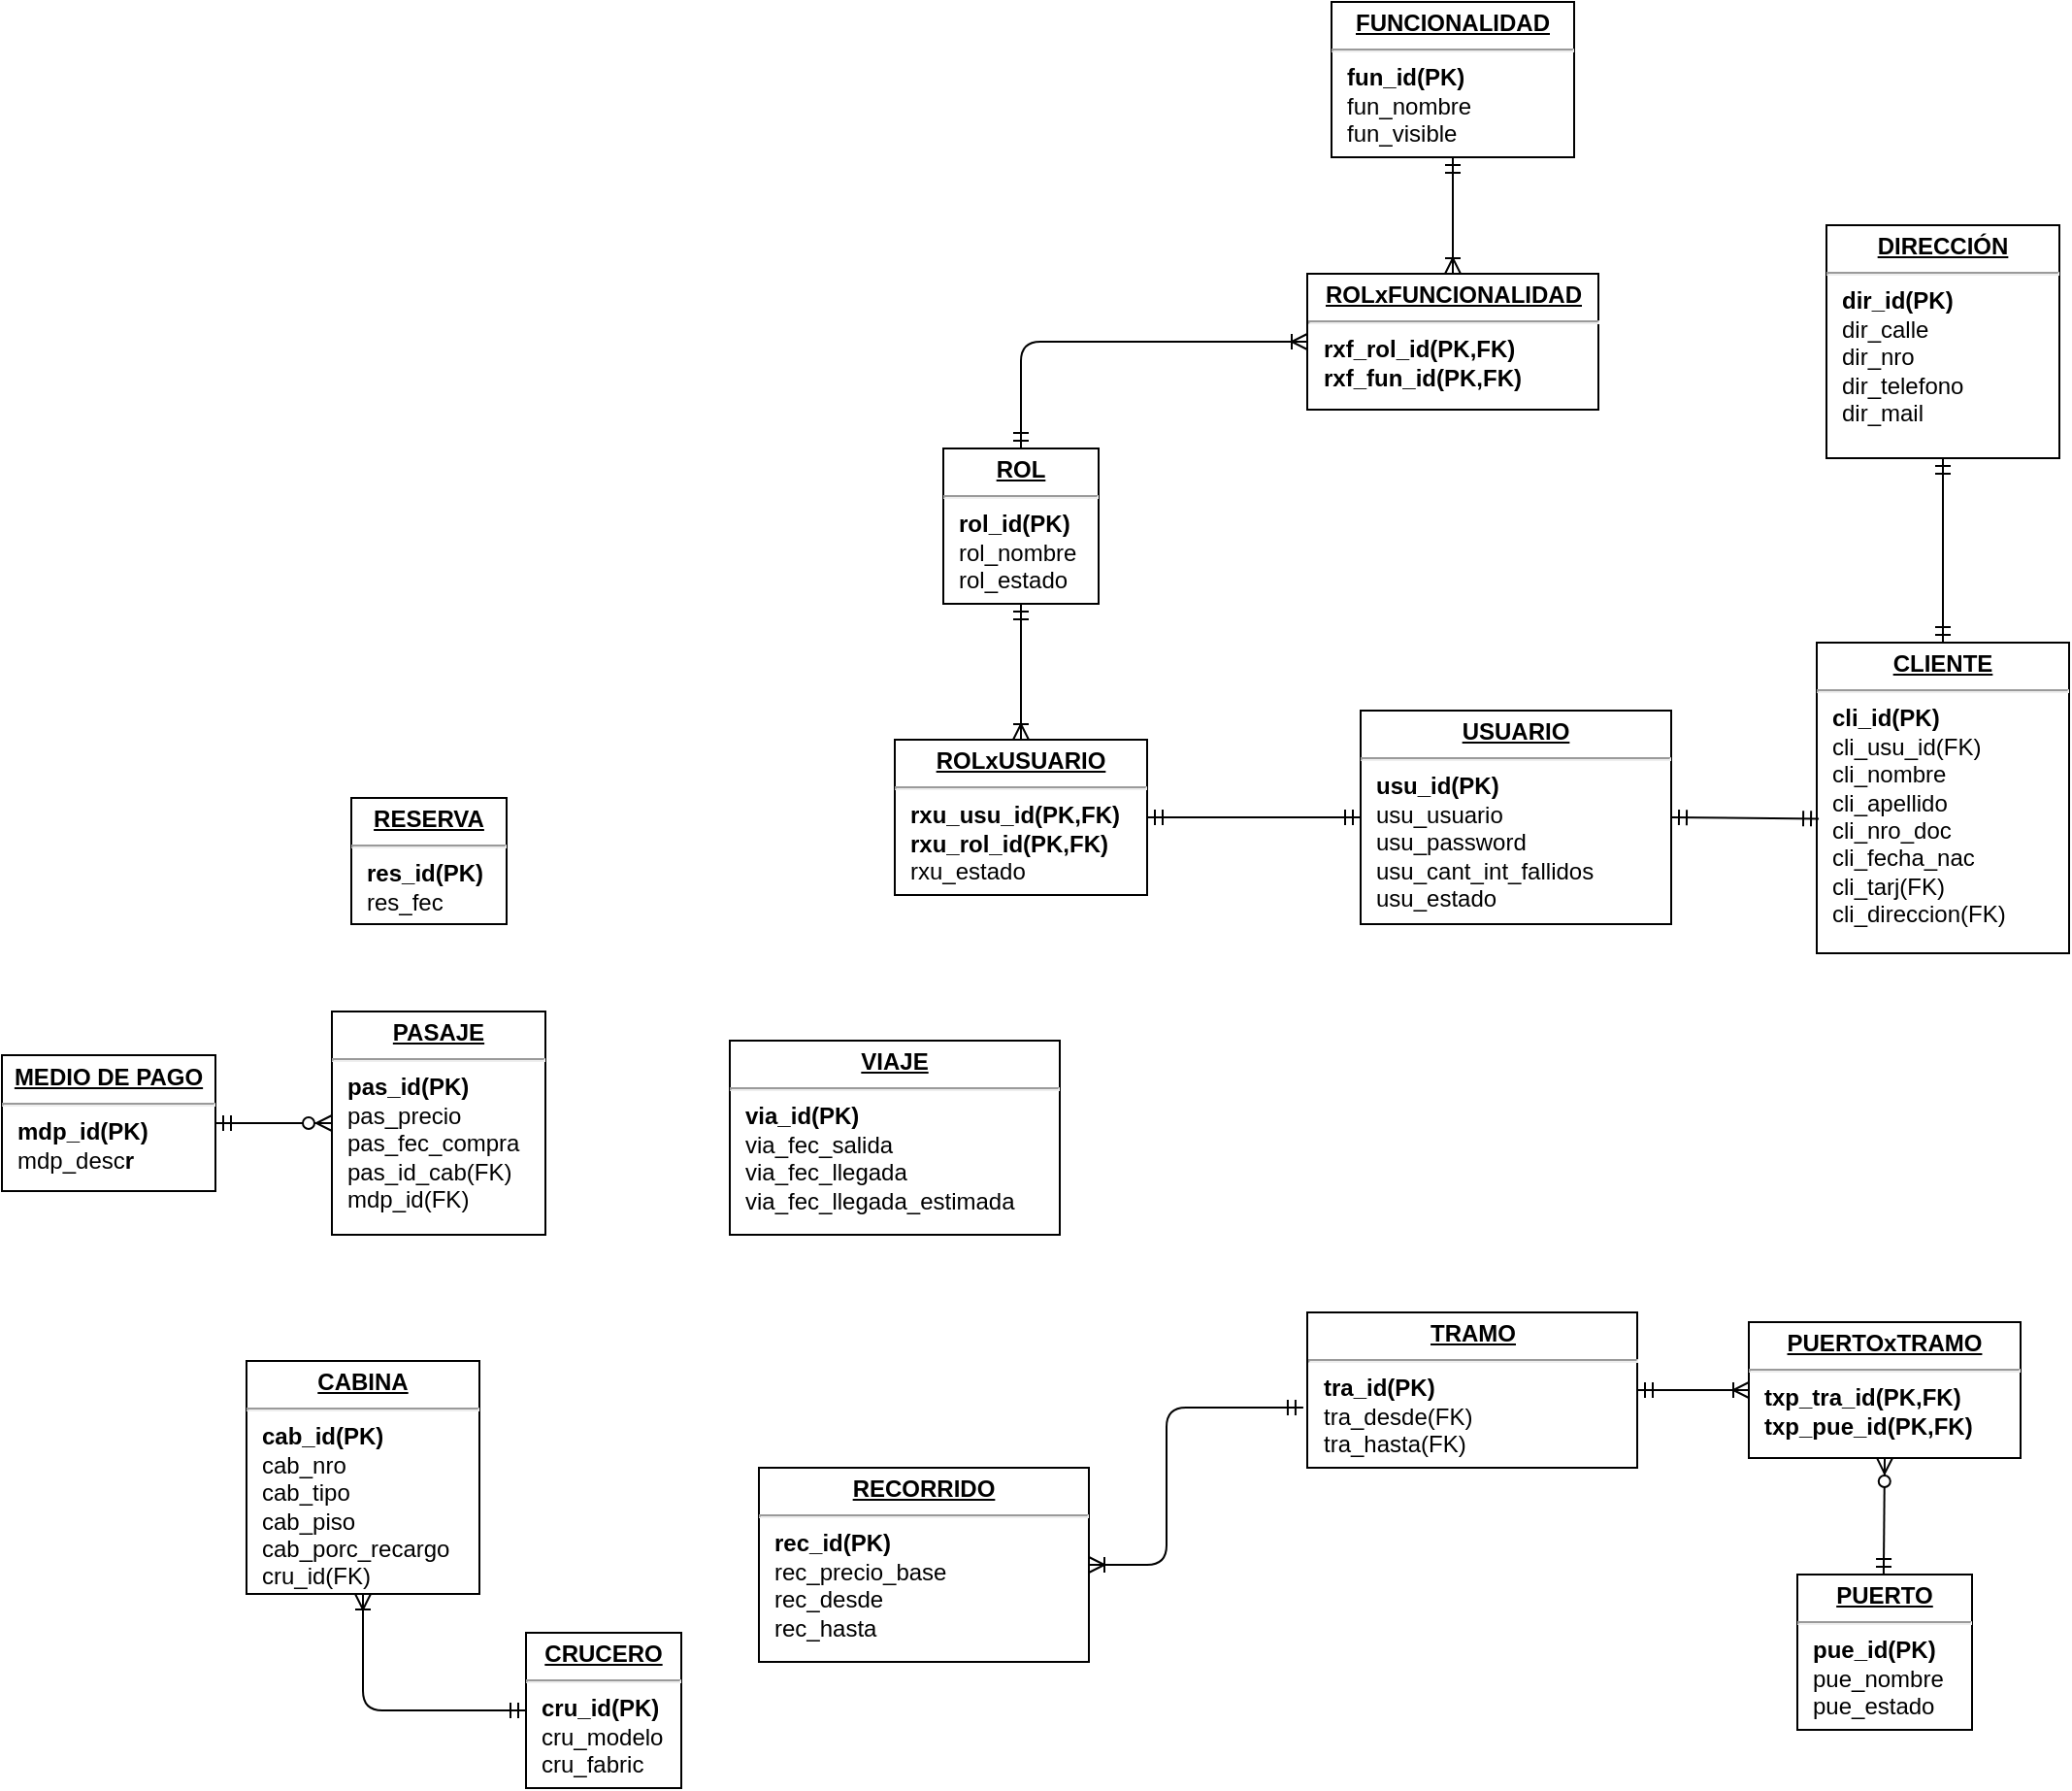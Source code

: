 <mxfile version="10.6.3" type="device"><diagram id="G7cc0eijg_ljVJTMk-F5" name="Page-1"><mxGraphModel dx="1758" dy="481" grid="1" gridSize="10" guides="1" tooltips="1" connect="1" arrows="1" fold="1" page="1" pageScale="1" pageWidth="827" pageHeight="1169" math="0" shadow="0"><root><mxCell id="0"/><mxCell id="1" parent="0"/><mxCell id="Cb81fc_B9MmlHF2-QFJF-2" value="&lt;p style=&quot;margin: 0px ; margin-top: 4px ; text-align: center ; text-decoration: underline&quot;&gt;&lt;b&gt;DIRECCIÓN&lt;/b&gt;&lt;/p&gt;&lt;hr&gt;&lt;p style=&quot;margin: 0px ; margin-left: 8px&quot;&gt;&lt;b&gt;dir_id(PK)&lt;/b&gt;&lt;br&gt;dir_calle&lt;br&gt;dir_nro&lt;/p&gt;&lt;p style=&quot;margin: 0px ; margin-left: 8px&quot;&gt;dir_telefono&lt;/p&gt;&lt;p style=&quot;margin: 0px ; margin-left: 8px&quot;&gt;dir_mail&lt;br&gt;&lt;/p&gt;" style="verticalAlign=top;align=left;overflow=fill;fontSize=12;fontFamily=Helvetica;html=1;" vertex="1" parent="1"><mxGeometry x="340" y="145" width="120" height="120" as="geometry"/></mxCell><mxCell id="Cb81fc_B9MmlHF2-QFJF-3" value="&lt;p style=&quot;margin: 0px ; margin-top: 4px ; text-align: center ; text-decoration: underline&quot;&gt;&lt;b&gt;FUNCIONALIDAD&lt;/b&gt;&lt;br&gt;&lt;/p&gt;&lt;hr&gt;&lt;p style=&quot;margin: 0px ; margin-left: 8px&quot;&gt;&lt;b&gt;fun_id(PK)&lt;/b&gt;&lt;br&gt;fun_nombre&lt;br&gt;fun_visible&lt;/p&gt;" style="verticalAlign=top;align=left;overflow=fill;fontSize=12;fontFamily=Helvetica;html=1;" vertex="1" parent="1"><mxGeometry x="85" y="30" width="125" height="80" as="geometry"/></mxCell><mxCell id="Cb81fc_B9MmlHF2-QFJF-4" value="&lt;p style=&quot;margin: 0px ; margin-top: 4px ; text-align: center ; text-decoration: underline&quot;&gt;&lt;b&gt;ROLxFUNCIONALIDAD&lt;/b&gt;&lt;br&gt;&lt;/p&gt;&lt;hr&gt;&lt;p style=&quot;margin: 0px ; margin-left: 8px&quot;&gt;&lt;b&gt;rxf_rol_id(PK,FK)&lt;/b&gt;&lt;br&gt;&lt;b&gt;rxf_fun_id(PK,FK)&lt;/b&gt;&lt;br&gt;&lt;/p&gt;" style="verticalAlign=top;align=left;overflow=fill;fontSize=12;fontFamily=Helvetica;html=1;" vertex="1" parent="1"><mxGeometry x="72.5" y="170" width="150" height="70" as="geometry"/></mxCell><mxCell id="Cb81fc_B9MmlHF2-QFJF-5" value="&lt;p style=&quot;margin: 0px ; margin-top: 4px ; text-align: center ; text-decoration: underline&quot;&gt;&lt;b&gt;ROL&lt;/b&gt;&lt;/p&gt;&lt;hr&gt;&lt;p style=&quot;margin: 0px ; margin-left: 8px&quot;&gt;&lt;b&gt;rol_id(PK)&lt;/b&gt;&lt;br&gt;rol_nombre&lt;br&gt;rol_estado&lt;/p&gt;" style="verticalAlign=top;align=left;overflow=fill;fontSize=12;fontFamily=Helvetica;html=1;" vertex="1" parent="1"><mxGeometry x="-115" y="260" width="80" height="80" as="geometry"/></mxCell><mxCell id="Cb81fc_B9MmlHF2-QFJF-6" value="&lt;p style=&quot;margin: 0px ; margin-top: 4px ; text-align: center ; text-decoration: underline&quot;&gt;&lt;b&gt;ROLxUSUARIO&lt;/b&gt;&lt;/p&gt;&lt;hr&gt;&lt;p style=&quot;margin: 0px ; margin-left: 8px&quot;&gt;&lt;b&gt;rxu_usu_id(PK,FK)&lt;/b&gt;&lt;br&gt;&lt;b&gt;rxu_rol_id(PK,FK)&lt;/b&gt;&lt;br&gt;rxu_estado&lt;/p&gt;" style="verticalAlign=top;align=left;overflow=fill;fontSize=12;fontFamily=Helvetica;html=1;" vertex="1" parent="1"><mxGeometry x="-140" y="410" width="130" height="80" as="geometry"/></mxCell><mxCell id="Cb81fc_B9MmlHF2-QFJF-7" value="&lt;p style=&quot;margin: 0px ; margin-top: 4px ; text-align: center ; text-decoration: underline&quot;&gt;&lt;b&gt;USUARIO&lt;/b&gt;&lt;/p&gt;&lt;hr&gt;&lt;p style=&quot;margin: 0px ; margin-left: 8px&quot;&gt;&lt;b&gt;usu_id(PK)&lt;/b&gt;&lt;br&gt;usu_usuario&lt;br&gt;usu_password&lt;/p&gt;&lt;p style=&quot;margin: 0px ; margin-left: 8px&quot;&gt;usu_cant_int_fallidos&lt;/p&gt;&lt;p style=&quot;margin: 0px ; margin-left: 8px&quot;&gt;usu_estado&lt;br&gt;&lt;/p&gt;" style="verticalAlign=top;align=left;overflow=fill;fontSize=12;fontFamily=Helvetica;html=1;" vertex="1" parent="1"><mxGeometry x="100" y="395" width="160" height="110" as="geometry"/></mxCell><mxCell id="Cb81fc_B9MmlHF2-QFJF-8" value="&lt;p style=&quot;margin: 0px ; margin-top: 4px ; text-align: center ; text-decoration: underline&quot;&gt;&lt;b&gt;CLIENTE&lt;/b&gt;&lt;/p&gt;&lt;hr&gt;&lt;p style=&quot;margin: 0px ; margin-left: 8px&quot;&gt;&lt;b&gt;cli_id(PK)&lt;/b&gt;&lt;br&gt;cli_usu_id(FK)&lt;br&gt;cli_nombre&lt;/p&gt;&lt;p style=&quot;margin: 0px ; margin-left: 8px&quot;&gt;cli_apellido&lt;/p&gt;&lt;p style=&quot;margin: 0px ; margin-left: 8px&quot;&gt;cli_nro_doc&lt;/p&gt;&lt;p style=&quot;margin: 0px ; margin-left: 8px&quot;&gt;cli_fecha_nac&lt;/p&gt;&lt;p style=&quot;margin: 0px ; margin-left: 8px&quot;&gt;cli_tarj(FK)&lt;/p&gt;&lt;p style=&quot;margin: 0px ; margin-left: 8px&quot;&gt;cli_direccion(FK)&lt;/p&gt;" style="verticalAlign=top;align=left;overflow=fill;fontSize=12;fontFamily=Helvetica;html=1;gradientColor=#ffffff;" vertex="1" parent="1"><mxGeometry x="335" y="360" width="130" height="160" as="geometry"/></mxCell><mxCell id="Cb81fc_B9MmlHF2-QFJF-11" value="" style="endArrow=ERmandOne;html=1;exitX=0.5;exitY=1;exitDx=0;exitDy=0;entryX=0.5;entryY=0;entryDx=0;entryDy=0;startArrow=ERmandOne;startFill=0;endFill=0;" edge="1" parent="1" source="Cb81fc_B9MmlHF2-QFJF-2" target="Cb81fc_B9MmlHF2-QFJF-8"><mxGeometry width="50" height="50" relative="1" as="geometry"><mxPoint x="410" y="180" as="sourcePoint"/><mxPoint x="420" y="250" as="targetPoint"/></mxGeometry></mxCell><mxCell id="Cb81fc_B9MmlHF2-QFJF-12" value="" style="endArrow=ERmandOne;html=1;entryX=1;entryY=0.5;entryDx=0;entryDy=0;startArrow=ERmandOne;startFill=0;endFill=0;exitX=0.008;exitY=0.567;exitDx=0;exitDy=0;exitPerimeter=0;" edge="1" parent="1" source="Cb81fc_B9MmlHF2-QFJF-8" target="Cb81fc_B9MmlHF2-QFJF-7"><mxGeometry width="50" height="50" relative="1" as="geometry"><mxPoint x="340" y="447" as="sourcePoint"/><mxPoint x="300" y="400" as="targetPoint"/></mxGeometry></mxCell><mxCell id="Cb81fc_B9MmlHF2-QFJF-13" value="" style="endArrow=ERmandOne;html=1;exitX=0;exitY=0.5;exitDx=0;exitDy=0;entryX=1;entryY=0.5;entryDx=0;entryDy=0;startArrow=ERmandOne;startFill=0;endFill=0;" edge="1" parent="1" source="Cb81fc_B9MmlHF2-QFJF-7" target="Cb81fc_B9MmlHF2-QFJF-6"><mxGeometry width="50" height="50" relative="1" as="geometry"><mxPoint x="90" y="364.5" as="sourcePoint"/><mxPoint x="32" y="364.5" as="targetPoint"/><Array as="points"/></mxGeometry></mxCell><mxCell id="Cb81fc_B9MmlHF2-QFJF-14" value="" style="endArrow=ERmandOne;html=1;exitX=0.5;exitY=0;exitDx=0;exitDy=0;startArrow=ERoneToMany;startFill=0;endFill=0;entryX=0.5;entryY=1;entryDx=0;entryDy=0;" edge="1" parent="1" source="Cb81fc_B9MmlHF2-QFJF-6" target="Cb81fc_B9MmlHF2-QFJF-5"><mxGeometry width="50" height="50" relative="1" as="geometry"><mxPoint x="21" y="280" as="sourcePoint"/><mxPoint x="30" y="340" as="targetPoint"/></mxGeometry></mxCell><mxCell id="Cb81fc_B9MmlHF2-QFJF-15" value="" style="endArrow=ERoneToMany;html=1;exitX=0.5;exitY=0;exitDx=0;exitDy=0;startArrow=ERmandOne;startFill=0;endFill=0;entryX=0;entryY=0.5;entryDx=0;entryDy=0;" edge="1" parent="1" source="Cb81fc_B9MmlHF2-QFJF-5" target="Cb81fc_B9MmlHF2-QFJF-4"><mxGeometry width="50" height="50" relative="1" as="geometry"><mxPoint x="193" y="375" as="sourcePoint"/><mxPoint y="230" as="targetPoint"/><Array as="points"><mxPoint x="-75" y="205"/></Array></mxGeometry></mxCell><mxCell id="Cb81fc_B9MmlHF2-QFJF-17" value="" style="endArrow=ERmandOne;html=1;exitX=0.5;exitY=0;exitDx=0;exitDy=0;startArrow=ERoneToMany;startFill=0;endFill=0;entryX=0.5;entryY=1;entryDx=0;entryDy=0;" edge="1" parent="1" source="Cb81fc_B9MmlHF2-QFJF-4" target="Cb81fc_B9MmlHF2-QFJF-3"><mxGeometry width="50" height="50" relative="1" as="geometry"><mxPoint y="170" as="sourcePoint"/><mxPoint x="81" y="132" as="targetPoint"/><Array as="points"/></mxGeometry></mxCell><mxCell id="Cb81fc_B9MmlHF2-QFJF-21" value="&lt;p style=&quot;margin: 0px ; margin-top: 4px ; text-align: center ; text-decoration: underline&quot;&gt;&lt;b&gt;PASAJE&lt;/b&gt;&lt;/p&gt;&lt;hr&gt;&lt;p style=&quot;margin: 0px ; margin-left: 8px&quot;&gt;&lt;b&gt;pas_id(PK)&lt;/b&gt;&lt;/p&gt;&lt;p style=&quot;margin: 0px ; margin-left: 8px&quot;&gt;pas_precio&lt;br&gt;pas_fec_compra&lt;/p&gt;&lt;p style=&quot;margin: 0px ; margin-left: 8px&quot;&gt;pas_id_cab(FK)&lt;/p&gt;&lt;p style=&quot;margin: 0px ; margin-left: 8px&quot;&gt;mdp_id(FK)&lt;br&gt;&lt;/p&gt;" style="verticalAlign=top;align=left;overflow=fill;fontSize=12;fontFamily=Helvetica;html=1;" vertex="1" parent="1"><mxGeometry x="-430" y="550" width="110" height="115" as="geometry"/></mxCell><mxCell id="Cb81fc_B9MmlHF2-QFJF-22" value="&lt;p style=&quot;margin: 0px ; margin-top: 4px ; text-align: center ; text-decoration: underline&quot;&gt;&lt;b&gt;RESERVA&lt;/b&gt;&lt;/p&gt;&lt;hr&gt;&lt;p style=&quot;margin: 0px ; margin-left: 8px&quot;&gt;&lt;b&gt;res_id(PK)&lt;/b&gt;&lt;br&gt;res_fec&lt;br&gt;&lt;/p&gt;" style="verticalAlign=top;align=left;overflow=fill;fontSize=12;fontFamily=Helvetica;html=1;" vertex="1" parent="1"><mxGeometry x="-420" y="440" width="80" height="65" as="geometry"/></mxCell><mxCell id="Cb81fc_B9MmlHF2-QFJF-23" value="&lt;p style=&quot;margin: 0px ; margin-top: 4px ; text-align: center ; text-decoration: underline&quot;&gt;&lt;b&gt;PUERTO&lt;/b&gt;&lt;/p&gt;&lt;hr&gt;&lt;p style=&quot;margin: 0px ; margin-left: 8px&quot;&gt;&lt;b&gt;pue_id(PK)&lt;/b&gt;&lt;br&gt;pue_nombre&lt;br&gt;pue_estado&lt;/p&gt;" style="verticalAlign=top;align=left;overflow=fill;fontSize=12;fontFamily=Helvetica;html=1;" vertex="1" parent="1"><mxGeometry x="325" y="840" width="90" height="80" as="geometry"/></mxCell><mxCell id="Cb81fc_B9MmlHF2-QFJF-24" value="&lt;p style=&quot;margin: 0px ; margin-top: 4px ; text-align: center ; text-decoration: underline&quot;&gt;&lt;b&gt;RECORRIDO&lt;/b&gt;&lt;/p&gt;&lt;hr&gt;&lt;p style=&quot;margin: 0px ; margin-left: 8px&quot;&gt;&lt;b&gt;rec_id(PK)&lt;/b&gt;&lt;br&gt;rec_precio_base&lt;/p&gt;&lt;p style=&quot;margin: 0px ; margin-left: 8px&quot;&gt;rec_desde&lt;/p&gt;&lt;p style=&quot;margin: 0px ; margin-left: 8px&quot;&gt;rec_hasta&lt;br&gt;&lt;/p&gt;&lt;p style=&quot;margin: 0px ; margin-left: 8px&quot;&gt;&lt;br&gt;&lt;/p&gt;" style="verticalAlign=top;align=left;overflow=fill;fontSize=12;fontFamily=Helvetica;html=1;" vertex="1" parent="1"><mxGeometry x="-210" y="785" width="170" height="100" as="geometry"/></mxCell><mxCell id="Cb81fc_B9MmlHF2-QFJF-25" value="&lt;p style=&quot;margin: 0px ; margin-top: 4px ; text-align: center ; text-decoration: underline&quot;&gt;&lt;b&gt;CRUCERO&lt;/b&gt;&lt;br&gt;&lt;/p&gt;&lt;hr&gt;&lt;p style=&quot;margin: 0px ; margin-left: 8px&quot;&gt;&lt;b&gt;cru_id(PK)&lt;/b&gt;&lt;br&gt;cru_modelo&lt;br&gt;cru_fabric&lt;/p&gt;" style="verticalAlign=top;align=left;overflow=fill;fontSize=12;fontFamily=Helvetica;html=1;" vertex="1" parent="1"><mxGeometry x="-330" y="870" width="80" height="80" as="geometry"/></mxCell><mxCell id="Cb81fc_B9MmlHF2-QFJF-26" value="&lt;p style=&quot;margin: 0px ; margin-top: 4px ; text-align: center ; text-decoration: underline&quot;&gt;&lt;b&gt;CABINA&lt;/b&gt;&lt;/p&gt;&lt;hr&gt;&lt;p style=&quot;margin: 0px ; margin-left: 8px&quot;&gt;&lt;b&gt;cab_id(PK)&lt;/b&gt;&lt;br&gt;&lt;/p&gt;&lt;p style=&quot;margin: 0px ; margin-left: 8px&quot;&gt;cab_nro&lt;br&gt;&lt;/p&gt;&lt;p style=&quot;margin: 0px ; margin-left: 8px&quot;&gt;cab_tipo&lt;/p&gt;&lt;p style=&quot;margin: 0px ; margin-left: 8px&quot;&gt;cab_piso&lt;/p&gt;&lt;p style=&quot;margin: 0px ; margin-left: 8px&quot;&gt;cab_porc_recargo&lt;/p&gt;&lt;p style=&quot;margin: 0px ; margin-left: 8px&quot;&gt;cru_id(FK)&lt;br&gt;&lt;/p&gt;" style="verticalAlign=top;align=left;overflow=fill;fontSize=12;fontFamily=Helvetica;html=1;" vertex="1" parent="1"><mxGeometry x="-474" y="730" width="120" height="120" as="geometry"/></mxCell><mxCell id="Cb81fc_B9MmlHF2-QFJF-27" value="" style="endArrow=ERoneToMany;html=1;exitX=0;exitY=0.5;exitDx=0;exitDy=0;startArrow=ERmandOne;startFill=0;endFill=0;entryX=0.5;entryY=1;entryDx=0;entryDy=0;" edge="1" parent="1" source="Cb81fc_B9MmlHF2-QFJF-25" target="Cb81fc_B9MmlHF2-QFJF-26"><mxGeometry width="50" height="50" relative="1" as="geometry"><mxPoint x="-65" y="270" as="sourcePoint"/><mxPoint x="83" y="215" as="targetPoint"/><Array as="points"><mxPoint x="-414" y="910"/></Array></mxGeometry></mxCell><mxCell id="Cb81fc_B9MmlHF2-QFJF-32" value="&lt;p style=&quot;margin: 0px ; margin-top: 4px ; text-align: center ; text-decoration: underline&quot;&gt;&lt;b&gt;VIAJE&lt;/b&gt;&lt;/p&gt;&lt;hr&gt;&lt;p style=&quot;margin: 0px ; margin-left: 8px&quot;&gt;&lt;b&gt;via_id(PK)&lt;/b&gt;&lt;br&gt;via_fec_salida&lt;/p&gt;&lt;p style=&quot;margin: 0px ; margin-left: 8px&quot;&gt;via_fec_llegada&lt;/p&gt;&lt;p style=&quot;margin: 0px ; margin-left: 8px&quot;&gt;via_fec_llegada_estimada&lt;/p&gt;" style="verticalAlign=top;align=left;overflow=fill;fontSize=12;fontFamily=Helvetica;html=1;" vertex="1" parent="1"><mxGeometry x="-225" y="565" width="170" height="100" as="geometry"/></mxCell><mxCell id="Cb81fc_B9MmlHF2-QFJF-33" value="&lt;p style=&quot;margin: 0px ; margin-top: 4px ; text-align: center ; text-decoration: underline&quot;&gt;&lt;b&gt;PUERTOxTRAMO&lt;/b&gt;&lt;br&gt;&lt;/p&gt;&lt;hr&gt;&lt;p style=&quot;margin: 0px ; margin-left: 8px&quot;&gt;&lt;b&gt;txp_tra_id(PK,FK)&lt;/b&gt;&lt;/p&gt;&lt;p style=&quot;margin: 0px ; margin-left: 8px&quot;&gt;&lt;b&gt;txp_pue_id(PK,FK)&lt;/b&gt;&lt;/p&gt;" style="verticalAlign=top;align=left;overflow=fill;fontSize=12;fontFamily=Helvetica;html=1;" vertex="1" parent="1"><mxGeometry x="300" y="710" width="140" height="70" as="geometry"/></mxCell><mxCell id="Cb81fc_B9MmlHF2-QFJF-34" value="&lt;p style=&quot;margin: 0px ; margin-top: 4px ; text-align: center ; text-decoration: underline&quot;&gt;&lt;b&gt;MEDIO DE PAGO&lt;br&gt;&lt;/b&gt;&lt;/p&gt;&lt;hr&gt;&lt;p style=&quot;margin: 0px ; margin-left: 8px&quot;&gt;&lt;b&gt;mdp_id(PK)&lt;/b&gt;&lt;/p&gt;&lt;p style=&quot;margin: 0px ; margin-left: 8px&quot;&gt;mdp_desc&lt;b&gt;r&lt;br&gt;&lt;/b&gt;&lt;/p&gt;" style="verticalAlign=top;align=left;overflow=fill;fontSize=12;fontFamily=Helvetica;html=1;" vertex="1" parent="1"><mxGeometry x="-600" y="572.5" width="110" height="70" as="geometry"/></mxCell><mxCell id="Cb81fc_B9MmlHF2-QFJF-35" value="" style="endArrow=ERzeroToMany;html=1;exitX=1;exitY=0.5;exitDx=0;exitDy=0;entryX=0;entryY=0.5;entryDx=0;entryDy=0;startArrow=ERmandOne;startFill=0;endFill=1;" edge="1" parent="1" source="Cb81fc_B9MmlHF2-QFJF-34" target="Cb81fc_B9MmlHF2-QFJF-21"><mxGeometry width="50" height="50" relative="1" as="geometry"><mxPoint x="-140" y="600" as="sourcePoint"/><mxPoint x="-250" y="600" as="targetPoint"/><Array as="points"/></mxGeometry></mxCell><mxCell id="Cb81fc_B9MmlHF2-QFJF-36" value="&lt;p style=&quot;margin: 0px ; margin-top: 4px ; text-align: center ; text-decoration: underline&quot;&gt;&lt;b&gt;TRAMO&lt;/b&gt;&lt;/p&gt;&lt;hr&gt;&lt;p style=&quot;margin: 0px ; margin-left: 8px&quot;&gt;&lt;b&gt;tra_id(PK)&lt;/b&gt;&lt;/p&gt;&lt;p style=&quot;margin: 0px ; margin-left: 8px&quot;&gt;tra_desde(FK)&lt;/p&gt;&lt;p style=&quot;margin: 0px ; margin-left: 8px&quot;&gt;tra_hasta(FK)&lt;br&gt;&lt;/p&gt;" style="verticalAlign=top;align=left;overflow=fill;fontSize=12;fontFamily=Helvetica;html=1;" vertex="1" parent="1"><mxGeometry x="72.5" y="705" width="170" height="80" as="geometry"/></mxCell><mxCell id="Cb81fc_B9MmlHF2-QFJF-37" value="" style="endArrow=ERzeroToMany;html=1;exitX=0.494;exitY=0;exitDx=0;exitDy=0;startArrow=ERmandOne;startFill=0;endFill=1;entryX=0.5;entryY=1;entryDx=0;entryDy=0;exitPerimeter=0;" edge="1" parent="1" source="Cb81fc_B9MmlHF2-QFJF-23" target="Cb81fc_B9MmlHF2-QFJF-33"><mxGeometry width="50" height="50" relative="1" as="geometry"><mxPoint x="-110.5" y="640" as="sourcePoint"/><mxPoint x="-110.5" y="570" as="targetPoint"/><Array as="points"/></mxGeometry></mxCell><mxCell id="Cb81fc_B9MmlHF2-QFJF-39" value="" style="endArrow=ERoneToMany;html=1;startArrow=ERmandOne;startFill=0;endFill=0;entryX=0;entryY=0.5;entryDx=0;entryDy=0;exitX=1;exitY=0.5;exitDx=0;exitDy=0;" edge="1" parent="1" source="Cb81fc_B9MmlHF2-QFJF-36" target="Cb81fc_B9MmlHF2-QFJF-33"><mxGeometry width="50" height="50" relative="1" as="geometry"><mxPoint x="-140" y="680" as="sourcePoint"/><mxPoint x="279" y="540" as="targetPoint"/><Array as="points"/></mxGeometry></mxCell><mxCell id="Cb81fc_B9MmlHF2-QFJF-40" value="" style="endArrow=ERmandOne;html=1;startArrow=ERoneToMany;startFill=0;endFill=0;entryX=-0.012;entryY=0.613;entryDx=0;entryDy=0;exitX=1;exitY=0.5;exitDx=0;exitDy=0;entryPerimeter=0;" edge="1" parent="1" source="Cb81fc_B9MmlHF2-QFJF-24" target="Cb81fc_B9MmlHF2-QFJF-36"><mxGeometry width="50" height="50" relative="1" as="geometry"><mxPoint x="34" y="600" as="sourcePoint"/><mxPoint x="111" y="600" as="targetPoint"/><Array as="points"><mxPoint y="835"/><mxPoint y="754"/></Array></mxGeometry></mxCell></root></mxGraphModel></diagram></mxfile>